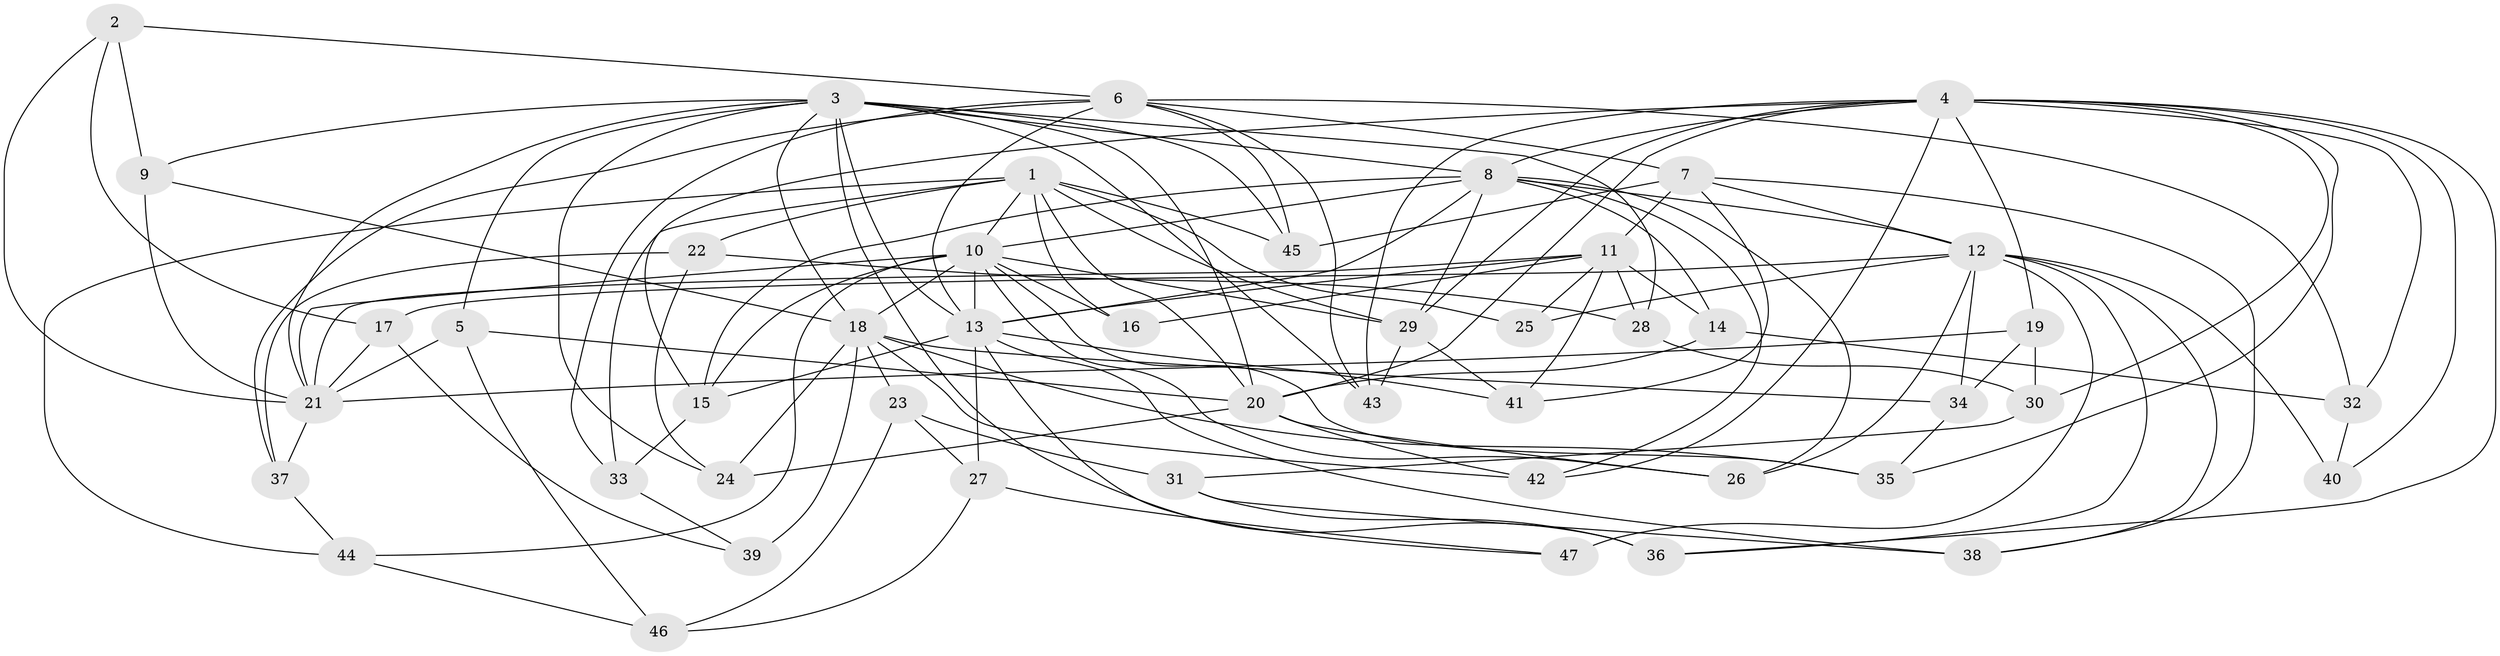 // original degree distribution, {4: 1.0}
// Generated by graph-tools (version 1.1) at 2025/38/03/09/25 02:38:04]
// undirected, 47 vertices, 128 edges
graph export_dot {
graph [start="1"]
  node [color=gray90,style=filled];
  1;
  2;
  3;
  4;
  5;
  6;
  7;
  8;
  9;
  10;
  11;
  12;
  13;
  14;
  15;
  16;
  17;
  18;
  19;
  20;
  21;
  22;
  23;
  24;
  25;
  26;
  27;
  28;
  29;
  30;
  31;
  32;
  33;
  34;
  35;
  36;
  37;
  38;
  39;
  40;
  41;
  42;
  43;
  44;
  45;
  46;
  47;
  1 -- 10 [weight=1.0];
  1 -- 16 [weight=2.0];
  1 -- 20 [weight=1.0];
  1 -- 22 [weight=1.0];
  1 -- 25 [weight=1.0];
  1 -- 29 [weight=1.0];
  1 -- 33 [weight=1.0];
  1 -- 44 [weight=1.0];
  1 -- 45 [weight=1.0];
  2 -- 6 [weight=1.0];
  2 -- 9 [weight=1.0];
  2 -- 17 [weight=1.0];
  2 -- 21 [weight=1.0];
  3 -- 5 [weight=1.0];
  3 -- 8 [weight=1.0];
  3 -- 9 [weight=1.0];
  3 -- 13 [weight=1.0];
  3 -- 18 [weight=1.0];
  3 -- 20 [weight=1.0];
  3 -- 21 [weight=1.0];
  3 -- 24 [weight=1.0];
  3 -- 28 [weight=1.0];
  3 -- 36 [weight=1.0];
  3 -- 43 [weight=1.0];
  3 -- 45 [weight=1.0];
  4 -- 8 [weight=1.0];
  4 -- 15 [weight=1.0];
  4 -- 19 [weight=1.0];
  4 -- 20 [weight=1.0];
  4 -- 29 [weight=1.0];
  4 -- 30 [weight=1.0];
  4 -- 32 [weight=1.0];
  4 -- 35 [weight=1.0];
  4 -- 36 [weight=1.0];
  4 -- 40 [weight=1.0];
  4 -- 42 [weight=1.0];
  4 -- 43 [weight=1.0];
  5 -- 20 [weight=1.0];
  5 -- 21 [weight=1.0];
  5 -- 46 [weight=1.0];
  6 -- 7 [weight=1.0];
  6 -- 13 [weight=1.0];
  6 -- 32 [weight=1.0];
  6 -- 33 [weight=1.0];
  6 -- 37 [weight=1.0];
  6 -- 43 [weight=1.0];
  6 -- 45 [weight=1.0];
  7 -- 11 [weight=3.0];
  7 -- 12 [weight=1.0];
  7 -- 38 [weight=1.0];
  7 -- 41 [weight=1.0];
  7 -- 45 [weight=1.0];
  8 -- 10 [weight=1.0];
  8 -- 12 [weight=1.0];
  8 -- 13 [weight=1.0];
  8 -- 14 [weight=1.0];
  8 -- 15 [weight=1.0];
  8 -- 26 [weight=1.0];
  8 -- 29 [weight=1.0];
  8 -- 42 [weight=1.0];
  9 -- 18 [weight=1.0];
  9 -- 21 [weight=1.0];
  10 -- 13 [weight=1.0];
  10 -- 15 [weight=2.0];
  10 -- 16 [weight=1.0];
  10 -- 18 [weight=1.0];
  10 -- 21 [weight=1.0];
  10 -- 26 [weight=1.0];
  10 -- 29 [weight=1.0];
  10 -- 35 [weight=1.0];
  10 -- 44 [weight=1.0];
  11 -- 13 [weight=1.0];
  11 -- 14 [weight=1.0];
  11 -- 16 [weight=1.0];
  11 -- 21 [weight=2.0];
  11 -- 25 [weight=2.0];
  11 -- 28 [weight=1.0];
  11 -- 41 [weight=1.0];
  12 -- 17 [weight=1.0];
  12 -- 25 [weight=1.0];
  12 -- 26 [weight=1.0];
  12 -- 34 [weight=1.0];
  12 -- 36 [weight=1.0];
  12 -- 38 [weight=1.0];
  12 -- 40 [weight=2.0];
  12 -- 47 [weight=2.0];
  13 -- 15 [weight=1.0];
  13 -- 27 [weight=1.0];
  13 -- 38 [weight=1.0];
  13 -- 41 [weight=1.0];
  13 -- 47 [weight=1.0];
  14 -- 20 [weight=1.0];
  14 -- 32 [weight=1.0];
  15 -- 33 [weight=1.0];
  17 -- 21 [weight=1.0];
  17 -- 39 [weight=1.0];
  18 -- 23 [weight=1.0];
  18 -- 24 [weight=1.0];
  18 -- 34 [weight=1.0];
  18 -- 35 [weight=1.0];
  18 -- 39 [weight=2.0];
  18 -- 42 [weight=1.0];
  19 -- 21 [weight=1.0];
  19 -- 30 [weight=1.0];
  19 -- 34 [weight=1.0];
  20 -- 24 [weight=1.0];
  20 -- 26 [weight=1.0];
  20 -- 42 [weight=1.0];
  21 -- 37 [weight=1.0];
  22 -- 24 [weight=1.0];
  22 -- 28 [weight=1.0];
  22 -- 37 [weight=1.0];
  23 -- 27 [weight=1.0];
  23 -- 31 [weight=1.0];
  23 -- 46 [weight=1.0];
  27 -- 46 [weight=1.0];
  27 -- 47 [weight=1.0];
  28 -- 30 [weight=1.0];
  29 -- 41 [weight=1.0];
  29 -- 43 [weight=1.0];
  30 -- 31 [weight=1.0];
  31 -- 36 [weight=1.0];
  31 -- 38 [weight=1.0];
  32 -- 40 [weight=1.0];
  33 -- 39 [weight=1.0];
  34 -- 35 [weight=1.0];
  37 -- 44 [weight=1.0];
  44 -- 46 [weight=1.0];
}
